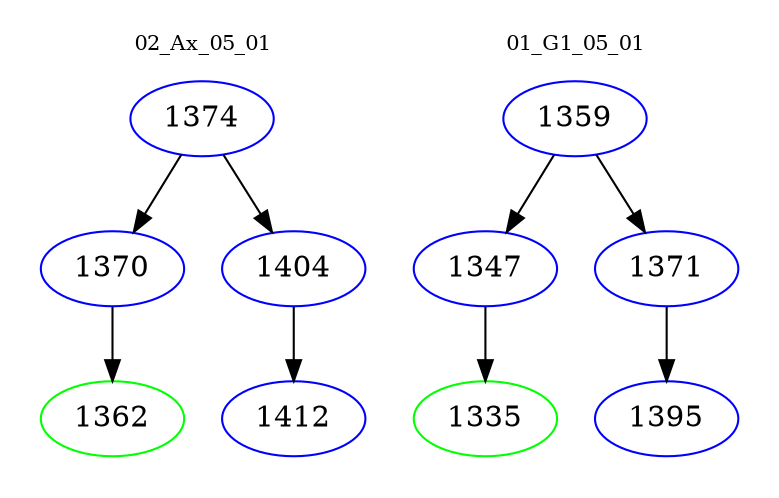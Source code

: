 digraph{
subgraph cluster_0 {
color = white
label = "02_Ax_05_01";
fontsize=10;
T0_1374 [label="1374", color="blue"]
T0_1374 -> T0_1370 [color="black"]
T0_1370 [label="1370", color="blue"]
T0_1370 -> T0_1362 [color="black"]
T0_1362 [label="1362", color="green"]
T0_1374 -> T0_1404 [color="black"]
T0_1404 [label="1404", color="blue"]
T0_1404 -> T0_1412 [color="black"]
T0_1412 [label="1412", color="blue"]
}
subgraph cluster_1 {
color = white
label = "01_G1_05_01";
fontsize=10;
T1_1359 [label="1359", color="blue"]
T1_1359 -> T1_1347 [color="black"]
T1_1347 [label="1347", color="blue"]
T1_1347 -> T1_1335 [color="black"]
T1_1335 [label="1335", color="green"]
T1_1359 -> T1_1371 [color="black"]
T1_1371 [label="1371", color="blue"]
T1_1371 -> T1_1395 [color="black"]
T1_1395 [label="1395", color="blue"]
}
}
